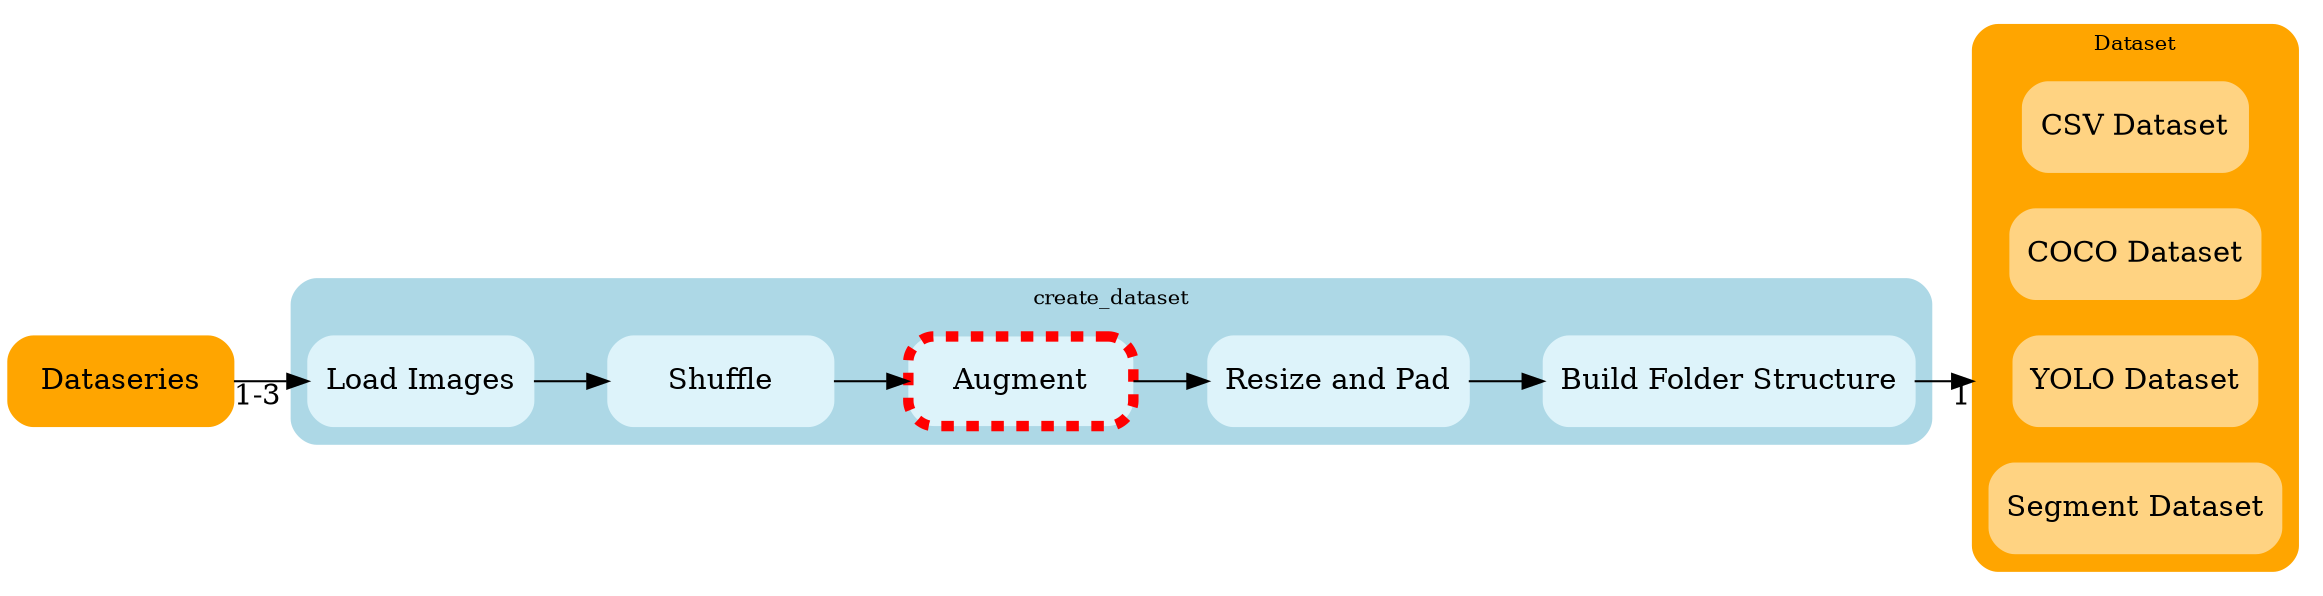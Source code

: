 digraph arch {
    rankdir=LR
    node [shape=box style="filled,rounded" width=1.5 height=0.6];
    graph [fontsize=10 compound=true];
    
    Dataseries [color=orange]
    
    # Mark: style="filled,rounded,dashed" fillcolor=lightblue color=red penwidth=3

    subgraph cluster_dataset {
        graph [style="filled,rounded", color=orange]
        label = "Dataset";

        CSV [color="#ffd382" label="CSV Dataset"]
        COCO [color="#ffd382" label="COCO Dataset"]
        YOLO [color="#ffd382" label="YOLO Dataset"]
        Segmentation [color="#ffd382" label="Segment Dataset"]
        #Pet [color="#ffd382" label="Pet Dataset"]
        #SegPet [color="#ffd382" label="SegPet Dataset"]
    }

    subgraph cluster_create_dataset {
        graph [style="filled,rounded", color=lightblue]
        label = "create_dataset";

        load [color="#ddf3fa", label="Load Images"]
        shuffle [color="#ddf3fa", label="Shuffle"]
        augment [color="#ddf3fa", label="Augment", style="filled,rounded,dashed" fillcolor="#ddf3fa" color=red penwidth=5]
        resize [color="#ddf3fa", label="Resize and Pad"]
        build [color="#ddf3fa", label="Build Folder Structure"]

        load -> shuffle -> augment -> resize -> build
    }

    #{rank=same; create_aruco_frame_dataseries; create_coco_json_dataseries; create_manual_dataseries; create_synthetic_dataseries;}

    Dataseries -> load [taillabel="1-3"]

    build -> YOLO [headlabel="1", lhead=cluster_dataset]
}